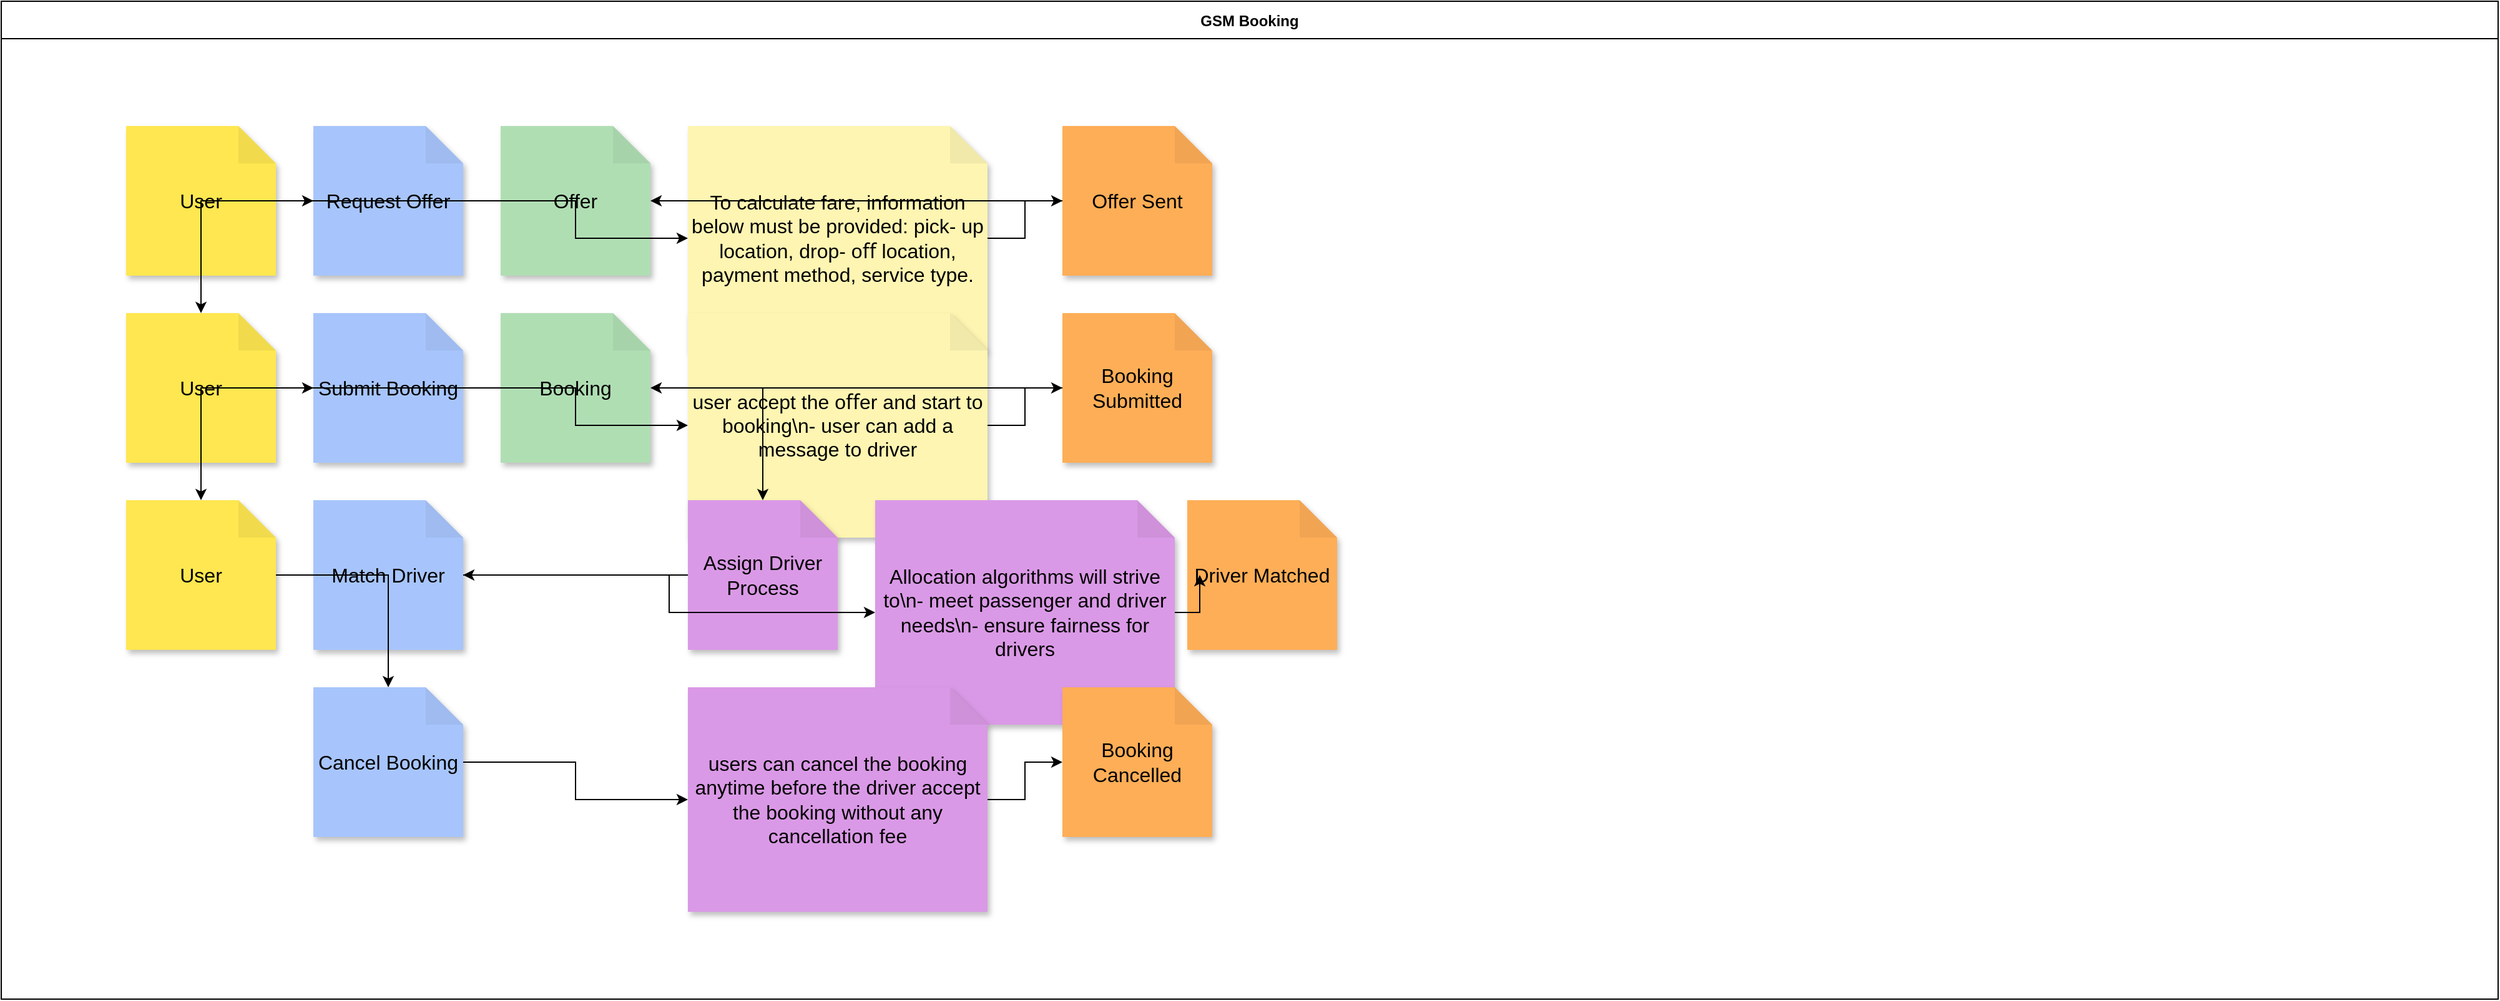 <mxGraphModel>
  <root>
    <mxCell id="0" />
    <mxCell id="1" parent="0" />
    <mxCell id="2" value="GSM Booking" style="swimlane;startSize=30;horizontal=1;" vertex="1" parent="1">
      <mxGeometry x="0" y="0" width="2000" height="800" as="geometry" />
    </mxCell>
    <mxCell id="3" value="User" style="shape=note;whiteSpace=wrap;html=1;backgroundOutline=1;darkOpacity=0.05;fillColor=#fee750;strokeColor=none;fontSize=16;fontStyle=0;rotation=0;shadow=1;" vertex="1" parent="2">
      <mxGeometry x="100" y="100" width="120" height="120" as="geometry" />
    </mxCell>
    <mxCell id="4" value="User" style="shape=note;whiteSpace=wrap;html=1;backgroundOutline=1;darkOpacity=0.05;fillColor=#fee750;strokeColor=none;fontSize=16;fontStyle=0;rotation=0;shadow=1;" vertex="1" parent="2">
      <mxGeometry x="100" y="250" width="120" height="120" as="geometry" />
    </mxCell>
    <mxCell id="5" value="User" style="shape=note;whiteSpace=wrap;html=1;backgroundOutline=1;darkOpacity=0.05;fillColor=#fee750;strokeColor=none;fontSize=16;fontStyle=0;rotation=0;shadow=1;" vertex="1" parent="2">
      <mxGeometry x="100" y="400" width="120" height="120" as="geometry" />
    </mxCell>
    <mxCell id="6" value="Offer" style="shape=note;whiteSpace=wrap;html=1;backgroundOutline=1;darkOpacity=0.05;fillColor=#b0deb3;strokeColor=none;fontSize=16;fontStyle=0;rotation=0;shadow=1;" vertex="1" parent="2">
      <mxGeometry x="400" y="100" width="120" height="120" as="geometry" />
    </mxCell>
    <mxCell id="7" value="Booking" style="shape=note;whiteSpace=wrap;html=1;backgroundOutline=1;darkOpacity=0.05;fillColor=#b0deb3;strokeColor=none;fontSize=16;fontStyle=0;rotation=0;shadow=1;" vertex="1" parent="2">
      <mxGeometry x="400" y="250" width="120" height="120" as="geometry" />
    </mxCell>
    <mxCell id="8" value="Request Offer" style="shape=note;whiteSpace=wrap;html=1;backgroundOutline=1;darkOpacity=0.05;fillColor=#a7c5fc;strokeColor=none;fontSize=16;fontStyle=0;rotation=0;shadow=1;" vertex="1" parent="2">
      <mxGeometry x="250" y="100" width="120" height="120" as="geometry" />
    </mxCell>
    <mxCell id="9" value="Submit Booking" style="shape=note;whiteSpace=wrap;html=1;backgroundOutline=1;darkOpacity=0.05;fillColor=#a7c5fc;strokeColor=none;fontSize=16;fontStyle=0;rotation=0;shadow=1;" vertex="1" parent="2">
      <mxGeometry x="250" y="250" width="120" height="120" as="geometry" />
    </mxCell>
    <mxCell id="10" value="Match Driver" style="shape=note;whiteSpace=wrap;html=1;backgroundOutline=1;darkOpacity=0.05;fillColor=#a7c5fc;strokeColor=none;fontSize=16;fontStyle=0;rotation=0;shadow=1;" vertex="1" parent="2">
      <mxGeometry x="250" y="400" width="120" height="120" as="geometry" />
    </mxCell>
    <mxCell id="11" value="Cancel Booking" style="shape=note;whiteSpace=wrap;html=1;backgroundOutline=1;darkOpacity=0.05;fillColor=#a7c5fc;strokeColor=none;fontSize=16;fontStyle=0;rotation=0;shadow=1;" vertex="1" parent="2">
      <mxGeometry x="250" y="550" width="120" height="120" as="geometry" />
    </mxCell>
    <mxCell id="12" value="To calculate fare, information below must be provided: pick- up location, drop- oﬀ location, payment method, service type." style="shape=note;whiteSpace=wrap;html=1;backgroundOutline=1;darkOpacity=0.05;fillColor=#fef5b2;strokeColor=none;fontSize=16;fontStyle=0;rotation=0;shadow=1;" vertex="1" parent="2">
      <mxGeometry x="550" y="100" width="240" height="180" as="geometry" />
    </mxCell>
    <mxCell id="13" value="user accept the oﬀer and start to booking\n- user can add a message to driver" style="shape=note;whiteSpace=wrap;html=1;backgroundOutline=1;darkOpacity=0.05;fillColor=#fef5b2;strokeColor=none;fontSize=16;fontStyle=0;rotation=0;shadow=1;" vertex="1" parent="2">
      <mxGeometry x="550" y="250" width="240" height="180" as="geometry" />
    </mxCell>
    <mxCell id="14" value="Assign Driver Process" style="shape=note;whiteSpace=wrap;html=1;backgroundOutline=1;darkOpacity=0.05;fillColor=#da99e6;strokeColor=none;fontSize=16;fontStyle=0;rotation=0;shadow=1;" vertex="1" parent="2">
      <mxGeometry x="550" y="400" width="120" height="120" as="geometry" />
    </mxCell>
    <mxCell id="15" value="Allocation algorithms will strive to\n- meet passenger and driver needs\n- ensure fairness for drivers" style="shape=note;whiteSpace=wrap;html=1;backgroundOutline=1;darkOpacity=0.05;fillColor=#da99e6;strokeColor=none;fontSize=16;fontStyle=0;rotation=0;shadow=1;" vertex="1" parent="2">
      <mxGeometry x="700" y="400" width="240" height="180" as="geometry" />
    </mxCell>
    <mxCell id="16" value="users can cancel the booking anytime before the driver accept the booking without any cancellation fee" style="shape=note;whiteSpace=wrap;html=1;backgroundOutline=1;darkOpacity=0.05;fillColor=#da99e6;strokeColor=none;fontSize=16;fontStyle=0;rotation=0;shadow=1;" vertex="1" parent="2">
      <mxGeometry x="550" y="550" width="240" height="180" as="geometry" />
    </mxCell>
    <mxCell id="17" value="Offer Sent" style="shape=note;whiteSpace=wrap;html=1;backgroundOutline=1;darkOpacity=0.05;fillColor=#feae57;strokeColor=none;fontSize=16;fontStyle=0;rotation=0;shadow=1;" vertex="1" parent="2">
      <mxGeometry x="850" y="100" width="120" height="120" as="geometry" />
    </mxCell>
    <mxCell id="18" value="Booking Submitted" style="shape=note;whiteSpace=wrap;html=1;backgroundOutline=1;darkOpacity=0.05;fillColor=#feae57;strokeColor=none;fontSize=16;fontStyle=0;rotation=0;shadow=1;" vertex="1" parent="2">
      <mxGeometry x="850" y="250" width="120" height="120" as="geometry" />
    </mxCell>
    <mxCell id="19" value="Driver Matched" style="shape=note;whiteSpace=wrap;html=1;backgroundOutline=1;darkOpacity=0.05;fillColor=#feae57;strokeColor=none;fontSize=16;fontStyle=0;rotation=0;shadow=1;" vertex="1" parent="2">
      <mxGeometry x="950" y="400" width="120" height="120" as="geometry" />
    </mxCell>
    <mxCell id="20" value="Booking Cancelled" style="shape=note;whiteSpace=wrap;html=1;backgroundOutline=1;darkOpacity=0.05;fillColor=#feae57;strokeColor=none;fontSize=16;fontStyle=0;rotation=0;shadow=1;" vertex="1" parent="2">
      <mxGeometry x="850" y="550" width="120" height="120" as="geometry" />
    </mxCell>
    <mxCell id="21" style="edgeStyle=orthogonalEdgeStyle;rounded=0;orthogonalLoop=1;jettySize=auto;html=1;" edge="1" parent="2" source="3" target="8">
      <mxGeometry relative="1" as="geometry" />
    </mxCell>
    <mxCell id="22" style="edgeStyle=orthogonalEdgeStyle;rounded=0;orthogonalLoop=1;jettySize=auto;html=1;" edge="1" parent="2" source="8" target="12">
      <mxGeometry relative="1" as="geometry" />
    </mxCell>
    <mxCell id="23" style="edgeStyle=orthogonalEdgeStyle;rounded=0;orthogonalLoop=1;jettySize=auto;html=1;" edge="1" parent="2" source="12" target="17">
      <mxGeometry relative="1" as="geometry" />
    </mxCell>
    <mxCell id="24" style="edgeStyle=orthogonalEdgeStyle;rounded=0;orthogonalLoop=1;jettySize=auto;html=1;" edge="1" parent="2" source="17" target="6">
      <mxGeometry relative="1" as="geometry" />
    </mxCell>
    <mxCell id="25" style="edgeStyle=orthogonalEdgeStyle;rounded=0;orthogonalLoop=1;jettySize=auto;html=1;" edge="1" parent="2" source="6" target="4">
      <mxGeometry relative="1" as="geometry" />
    </mxCell>
    <mxCell id="26" style="edgeStyle=orthogonalEdgeStyle;rounded=0;orthogonalLoop=1;jettySize=auto;html=1;" edge="1" parent="2" source="4" target="9">
      <mxGeometry relative="1" as="geometry" />
    </mxCell>
    <mxCell id="27" style="edgeStyle=orthogonalEdgeStyle;rounded=0;orthogonalLoop=1;jettySize=auto;html=1;" edge="1" parent="2" source="9" target="13">
      <mxGeometry relative="1" as="geometry" />
    </mxCell>
    <mxCell id="28" style="edgeStyle=orthogonalEdgeStyle;rounded=0;orthogonalLoop=1;jettySize=auto;html=1;" edge="1" parent="2" source="13" target="18">
      <mxGeometry relative="1" as="geometry" />
    </mxCell>
    <mxCell id="29" style="edgeStyle=orthogonalEdgeStyle;rounded=0;orthogonalLoop=1;jettySize=auto;html=1;" edge="1" parent="2" source="18" target="7">
      <mxGeometry relative="1" as="geometry" />
    </mxCell>
    <mxCell id="30" style="edgeStyle=orthogonalEdgeStyle;rounded=0;orthogonalLoop=1;jettySize=auto;html=1;" edge="1" parent="2" source="18" target="14">
      <mxGeometry relative="1" as="geometry" />
    </mxCell>
    <mxCell id="31" style="edgeStyle=orthogonalEdgeStyle;rounded=0;orthogonalLoop=1;jettySize=auto;html=1;" edge="1" parent="2" source="14" target="10">
      <mxGeometry relative="1" as="geometry" />
    </mxCell>
    <mxCell id="32" style="edgeStyle=orthogonalEdgeStyle;rounded=0;orthogonalLoop=1;jettySize=auto;html=1;" edge="1" parent="2" source="10" target="15">
      <mxGeometry relative="1" as="geometry" />
    </mxCell>
    <mxCell id="33" style="edgeStyle=orthogonalEdgeStyle;rounded=0;orthogonalLoop=1;jettySize=auto;html=1;" edge="1" parent="2" source="15" target="19">
      <mxGeometry relative="1" as="geometry" />
    </mxCell>
    <mxCell id="34" style="edgeStyle=orthogonalEdgeStyle;rounded=0;orthogonalLoop=1;jettySize=auto;html=1;" edge="1" parent="2" source="7" target="5">
      <mxGeometry relative="1" as="geometry" />
    </mxCell>
    <mxCell id="35" style="edgeStyle=orthogonalEdgeStyle;rounded=0;orthogonalLoop=1;jettySize=auto;html=1;" edge="1" parent="2" source="5" target="11">
      <mxGeometry relative="1" as="geometry" />
    </mxCell>
    <mxCell id="36" style="edgeStyle=orthogonalEdgeStyle;rounded=0;orthogonalLoop=1;jettySize=auto;html=1;" edge="1" parent="2" source="11" target="16">
      <mxGeometry relative="1" as="geometry" />
    </mxCell>
    <mxCell id="37" style="edgeStyle=orthogonalEdgeStyle;rounded=0;orthogonalLoop=1;jettySize=auto;html=1;" edge="1" parent="2" source="16" target="20">
      <mxGeometry relative="1" as="geometry" />
    </mxCell>
  </root>
</mxGraphModel>
